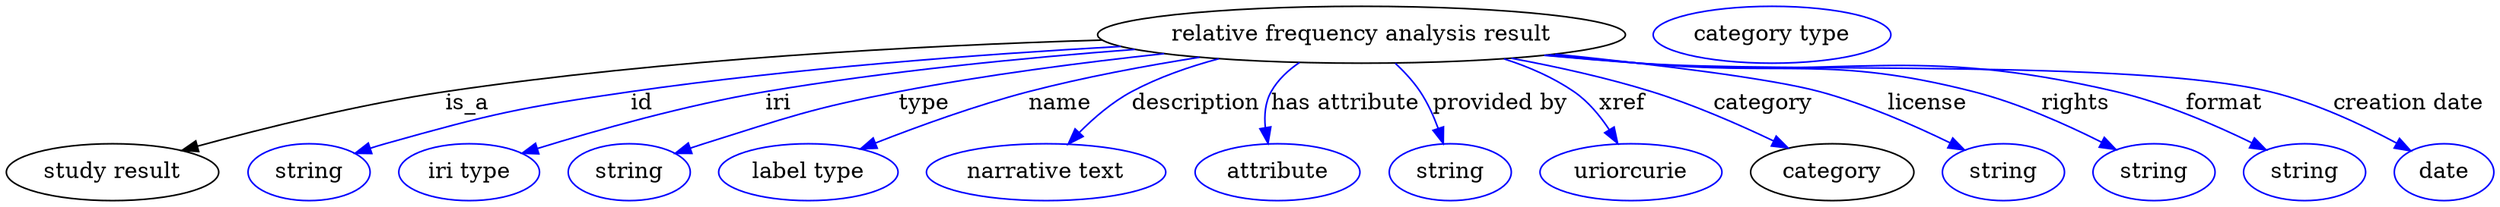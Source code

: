 digraph {
	graph [bb="0,0,1566.1,123"];
	node [label="\N"];
	"relative frequency analysis result"	[height=0.5,
		label="relative frequency analysis result",
		pos="851.94,105",
		width=4.6218];
	"study result"	[height=0.5,
		pos="66.944,18",
		width=1.8596];
	"relative frequency analysis result" -> "study result"	[label=is_a,
		lp="289.94,61.5",
		pos="e,110.54,31.78 688.22,101.63 572.51,98.104 414.05,89.556 275.94,69 222.31,61.017 162.2,45.981 120.27,34.474"];
	id	[color=blue,
		height=0.5,
		label=string,
		pos="189.94,18",
		width=1.0652];
	"relative frequency analysis result" -> id	[color=blue,
		label=id,
		lp="399.94,61.5",
		pos="e,218.94,29.954 700.48,97.548 610.74,92.459 494.99,83.686 392.94,69 323.23,58.967 305.73,55.131 237.94,36 234.84,35.124 231.64,34.151 \
228.45,33.129",
		style=solid];
	iri	[color=blue,
		height=0.5,
		label="iri type",
		pos="290.94,18",
		width=1.2277];
	"relative frequency analysis result" -> iri	[color=blue,
		label=iri,
		lp="485.94,61.5",
		pos="e,324.31,29.942 709.21,95.688 639.2,90.33 553.81,81.887 477.94,69 427.76,60.476 371.5,44.535 333.92,32.939",
		style=solid];
	type	[color=blue,
		height=0.5,
		label=string,
		pos="391.94,18",
		width=1.0652];
	"relative frequency analysis result" -> type	[color=blue,
		label=type,
		lp="576.94,61.5",
		pos="e,420.9,29.898 727.43,93.021 675.67,87.423 615.14,79.532 560.94,69 505.8,58.285 492.51,52.901 438.94,36 436.19,35.131 433.36,34.201 \
430.51,33.24",
		style=solid];
	name	[color=blue,
		height=0.5,
		label="label type",
		pos="504.94,18",
		width=1.5707];
	"relative frequency analysis result" -> name	[color=blue,
		label=name,
		lp="662.94,61.5",
		pos="e,537.59,32.737 750.17,90.755 715.83,85.282 677.46,78.063 642.94,69 610.13,60.383 574.12,47.204 547.11,36.54",
		style=solid];
	description	[color=blue,
		height=0.5,
		label="narrative text",
		pos="654.94,18",
		width=2.0943];
	"relative frequency analysis result" -> description	[color=blue,
		label=description,
		lp="747.44,61.5",
		pos="e,668.24,35.782 761.01,89.843 742.44,84.835 723.52,78.085 706.94,69 695.1,62.511 684.01,52.619 675.14,43.342",
		style=solid];
	"has attribute"	[color=blue,
		height=0.5,
		label=attribute,
		pos="799.94,18",
		width=1.4443];
	"relative frequency analysis result" -> "has attribute"	[color=blue,
		label="has attribute",
		lp="841.94,61.5",
		pos="e,793.48,36.221 812.84,87.454 805.67,82.588 799.14,76.499 794.94,69 791.09,62.118 790.59,53.863 791.54,46.061",
		style=solid];
	"provided by"	[color=blue,
		height=0.5,
		label=string,
		pos="907.94,18",
		width=1.0652];
	"relative frequency analysis result" -> "provided by"	[color=blue,
		label="provided by",
		lp="939.44,61.5",
		pos="e,903.53,36.115 873.26,86.928 878.91,81.632 884.63,75.474 888.94,69 893.65,61.938 897.42,53.545 900.32,45.671",
		style=solid];
	xref	[color=blue,
		height=0.5,
		label=uriorcurie,
		pos="1021.9,18",
		width=1.5887];
	"relative frequency analysis result" -> xref	[color=blue,
		label=xref,
		lp="1016.4,61.5",
		pos="e,1013.5,36.236 941.84,89.724 957.38,84.75 972.76,78.043 985.94,69 994.94,62.829 1002.5,53.638 1008.3,44.813",
		style=solid];
	category	[height=0.5,
		pos="1148.9,18",
		width=1.4263];
	"relative frequency analysis result" -> category	[color=blue,
		label=category,
		lp="1105.4,61.5",
		pos="e,1121,33.349 946.51,90.092 975.24,84.754 1006.7,77.779 1034.9,69 1061.4,60.791 1089.9,48.285 1111.8,37.834",
		style=solid];
	license	[color=blue,
		height=0.5,
		label=string,
		pos="1256.9,18",
		width=1.0652];
	"relative frequency analysis result" -> license	[color=blue,
		label=license,
		lp="1208.9,61.5",
		pos="e,1232.3,32.069 974.16,92.707 1038.3,86.08 1109.9,77.383 1140.9,69 1169.7,61.246 1200.5,47.674 1223.2,36.626",
		style=solid];
	rights	[color=blue,
		height=0.5,
		label=string,
		pos="1351.9,18",
		width=1.0652];
	"relative frequency analysis result" -> rights	[color=blue,
		label=rights,
		lp="1302.4,61.5",
		pos="e,1327.9,32.349 970.54,92.29 989.4,90.482 1008.7,88.664 1026.9,87 1120.7,78.45 1146.7,92.214 1237.9,69 1266.3,61.771 1296.7,48.168 \
1318.9,36.973",
		style=solid];
	format	[color=blue,
		height=0.5,
		label=string,
		pos="1446.9,18",
		width=1.0652];
	"relative frequency analysis result" -> format	[color=blue,
		label=format,
		lp="1396.4,61.5",
		pos="e,1422.7,32.07 968.15,92.102 987.76,90.269 1007.9,88.492 1026.9,87 1160.6,76.519 1197.4,99.39 1327.9,69 1358.1,61.988 1390.3,48.008 \
1413.6,36.609",
		style=solid];
	"creation date"	[color=blue,
		height=0.5,
		label=date,
		pos="1534.9,18",
		width=0.86659];
	"relative frequency analysis result" -> "creation date"	[color=blue,
		label="creation date",
		lp="1512.4,61.5",
		pos="e,1513.9,31.511 967.19,91.952 987.1,90.114 1007.6,88.375 1026.9,87 1115.3,80.718 1338.9,89.693 1424.9,69 1453.4,62.166 1483.5,47.953 \
1505,36.421",
		style=solid];
	"named thing_category"	[color=blue,
		height=0.5,
		label="category type",
		pos="1110.9,105",
		width=2.0762];
}

